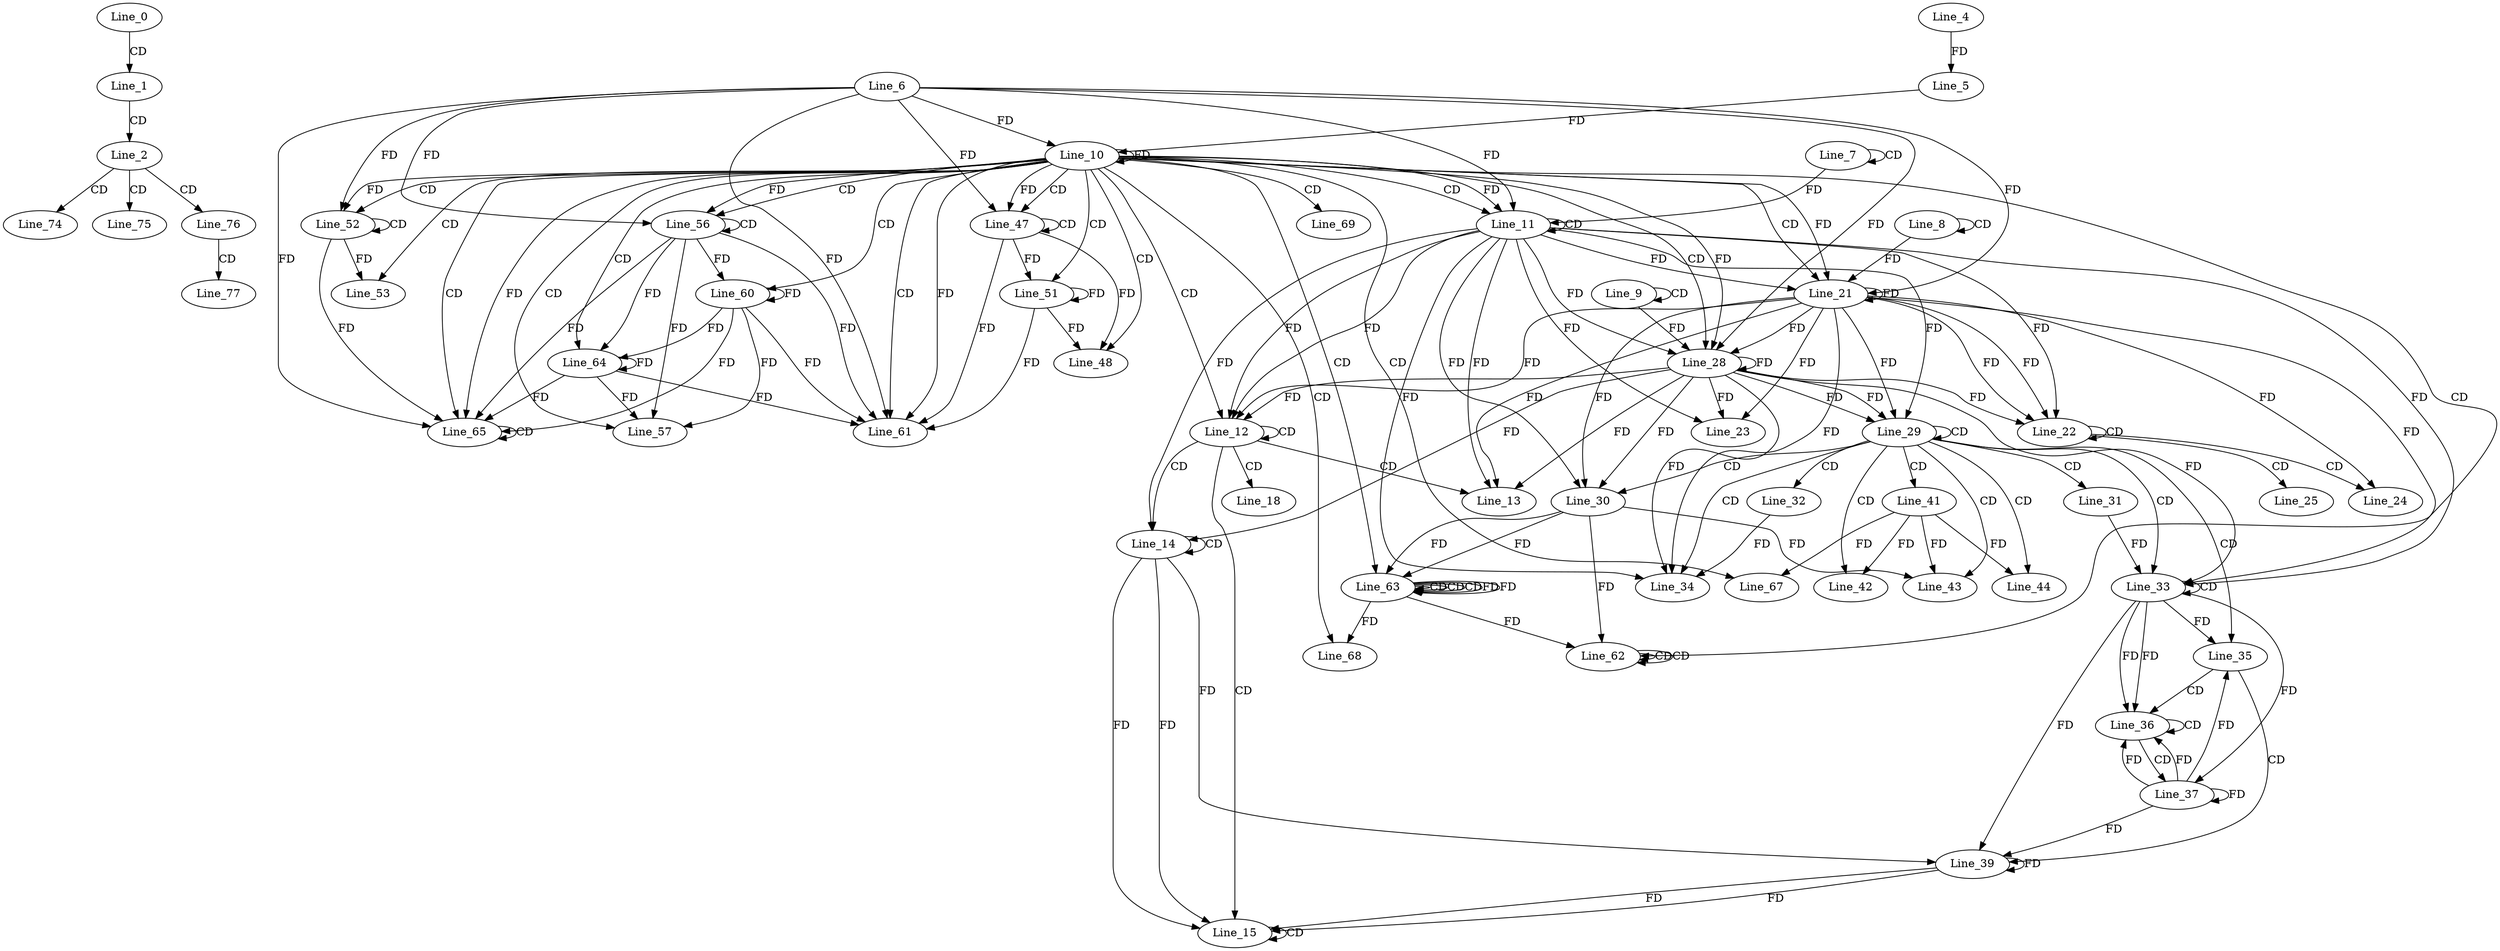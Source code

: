 digraph G {
  Line_0;
  Line_1;
  Line_2;
  Line_4;
  Line_5;
  Line_7;
  Line_7;
  Line_8;
  Line_8;
  Line_9;
  Line_9;
  Line_10;
  Line_6;
  Line_10;
  Line_5;
  Line_10;
  Line_11;
  Line_11;
  Line_12;
  Line_12;
  Line_13;
  Line_13;
  Line_14;
  Line_14;
  Line_15;
  Line_15;
  Line_18;
  Line_21;
  Line_21;
  Line_22;
  Line_22;
  Line_23;
  Line_24;
  Line_25;
  Line_28;
  Line_28;
  Line_29;
  Line_29;
  Line_30;
  Line_30;
  Line_31;
  Line_32;
  Line_33;
  Line_33;
  Line_34;
  Line_35;
  Line_35;
  Line_36;
  Line_36;
  Line_37;
  Line_37;
  Line_39;
  Line_41;
  Line_42;
  Line_43;
  Line_44;
  Line_47;
  Line_47;
  Line_48;
  Line_51;
  Line_51;
  Line_52;
  Line_52;
  Line_53;
  Line_56;
  Line_56;
  Line_57;
  Line_60;
  Line_60;
  Line_61;
  Line_62;
  Line_62;
  Line_62;
  Line_63;
  Line_63;
  Line_63;
  Line_63;
  Line_64;
  Line_64;
  Line_65;
  Line_65;
  Line_67;
  Line_68;
  Line_69;
  Line_74;
  Line_75;
  Line_76;
  Line_77;
  Line_0 -> Line_1 [ label="CD" ];
  Line_1 -> Line_2 [ label="CD" ];
  Line_4 -> Line_5 [ label="FD" ];
  Line_7 -> Line_7 [ label="CD" ];
  Line_8 -> Line_8 [ label="CD" ];
  Line_9 -> Line_9 [ label="CD" ];
  Line_10 -> Line_10 [ label="FD" ];
  Line_6 -> Line_10 [ label="FD" ];
  Line_5 -> Line_10 [ label="FD" ];
  Line_10 -> Line_11 [ label="CD" ];
  Line_11 -> Line_11 [ label="CD" ];
  Line_7 -> Line_11 [ label="FD" ];
  Line_10 -> Line_11 [ label="FD" ];
  Line_6 -> Line_11 [ label="FD" ];
  Line_10 -> Line_12 [ label="CD" ];
  Line_11 -> Line_12 [ label="FD" ];
  Line_12 -> Line_12 [ label="CD" ];
  Line_11 -> Line_12 [ label="FD" ];
  Line_12 -> Line_13 [ label="CD" ];
  Line_11 -> Line_13 [ label="FD" ];
  Line_12 -> Line_14 [ label="CD" ];
  Line_14 -> Line_14 [ label="CD" ];
  Line_11 -> Line_14 [ label="FD" ];
  Line_12 -> Line_15 [ label="CD" ];
  Line_14 -> Line_15 [ label="FD" ];
  Line_15 -> Line_15 [ label="CD" ];
  Line_14 -> Line_15 [ label="FD" ];
  Line_12 -> Line_18 [ label="CD" ];
  Line_10 -> Line_21 [ label="CD" ];
  Line_11 -> Line_21 [ label="FD" ];
  Line_21 -> Line_21 [ label="FD" ];
  Line_8 -> Line_21 [ label="FD" ];
  Line_10 -> Line_21 [ label="FD" ];
  Line_6 -> Line_21 [ label="FD" ];
  Line_21 -> Line_22 [ label="FD" ];
  Line_22 -> Line_22 [ label="CD" ];
  Line_11 -> Line_22 [ label="FD" ];
  Line_21 -> Line_22 [ label="FD" ];
  Line_11 -> Line_23 [ label="FD" ];
  Line_21 -> Line_23 [ label="FD" ];
  Line_22 -> Line_24 [ label="CD" ];
  Line_21 -> Line_24 [ label="FD" ];
  Line_22 -> Line_25 [ label="CD" ];
  Line_10 -> Line_28 [ label="CD" ];
  Line_11 -> Line_28 [ label="FD" ];
  Line_21 -> Line_28 [ label="FD" ];
  Line_28 -> Line_28 [ label="FD" ];
  Line_9 -> Line_28 [ label="FD" ];
  Line_10 -> Line_28 [ label="FD" ];
  Line_6 -> Line_28 [ label="FD" ];
  Line_28 -> Line_29 [ label="FD" ];
  Line_29 -> Line_29 [ label="CD" ];
  Line_11 -> Line_29 [ label="FD" ];
  Line_21 -> Line_29 [ label="FD" ];
  Line_28 -> Line_29 [ label="FD" ];
  Line_29 -> Line_30 [ label="CD" ];
  Line_11 -> Line_30 [ label="FD" ];
  Line_21 -> Line_30 [ label="FD" ];
  Line_28 -> Line_30 [ label="FD" ];
  Line_29 -> Line_31 [ label="CD" ];
  Line_29 -> Line_32 [ label="CD" ];
  Line_29 -> Line_33 [ label="CD" ];
  Line_33 -> Line_33 [ label="CD" ];
  Line_11 -> Line_33 [ label="FD" ];
  Line_21 -> Line_33 [ label="FD" ];
  Line_28 -> Line_33 [ label="FD" ];
  Line_31 -> Line_33 [ label="FD" ];
  Line_29 -> Line_34 [ label="CD" ];
  Line_11 -> Line_34 [ label="FD" ];
  Line_21 -> Line_34 [ label="FD" ];
  Line_28 -> Line_34 [ label="FD" ];
  Line_32 -> Line_34 [ label="FD" ];
  Line_29 -> Line_35 [ label="CD" ];
  Line_33 -> Line_35 [ label="FD" ];
  Line_35 -> Line_36 [ label="CD" ];
  Line_33 -> Line_36 [ label="FD" ];
  Line_36 -> Line_36 [ label="CD" ];
  Line_33 -> Line_36 [ label="FD" ];
  Line_36 -> Line_37 [ label="CD" ];
  Line_33 -> Line_37 [ label="FD" ];
  Line_37 -> Line_37 [ label="FD" ];
  Line_35 -> Line_39 [ label="CD" ];
  Line_14 -> Line_39 [ label="FD" ];
  Line_39 -> Line_39 [ label="FD" ];
  Line_33 -> Line_39 [ label="FD" ];
  Line_37 -> Line_39 [ label="FD" ];
  Line_29 -> Line_41 [ label="CD" ];
  Line_29 -> Line_42 [ label="CD" ];
  Line_41 -> Line_42 [ label="FD" ];
  Line_29 -> Line_43 [ label="CD" ];
  Line_41 -> Line_43 [ label="FD" ];
  Line_30 -> Line_43 [ label="FD" ];
  Line_29 -> Line_44 [ label="CD" ];
  Line_41 -> Line_44 [ label="FD" ];
  Line_10 -> Line_47 [ label="CD" ];
  Line_47 -> Line_47 [ label="CD" ];
  Line_10 -> Line_47 [ label="FD" ];
  Line_6 -> Line_47 [ label="FD" ];
  Line_10 -> Line_48 [ label="CD" ];
  Line_47 -> Line_48 [ label="FD" ];
  Line_10 -> Line_51 [ label="CD" ];
  Line_47 -> Line_51 [ label="FD" ];
  Line_51 -> Line_51 [ label="FD" ];
  Line_10 -> Line_52 [ label="CD" ];
  Line_52 -> Line_52 [ label="CD" ];
  Line_10 -> Line_52 [ label="FD" ];
  Line_6 -> Line_52 [ label="FD" ];
  Line_10 -> Line_53 [ label="CD" ];
  Line_52 -> Line_53 [ label="FD" ];
  Line_10 -> Line_56 [ label="CD" ];
  Line_56 -> Line_56 [ label="CD" ];
  Line_10 -> Line_56 [ label="FD" ];
  Line_6 -> Line_56 [ label="FD" ];
  Line_10 -> Line_57 [ label="CD" ];
  Line_56 -> Line_57 [ label="FD" ];
  Line_10 -> Line_60 [ label="CD" ];
  Line_56 -> Line_60 [ label="FD" ];
  Line_60 -> Line_60 [ label="FD" ];
  Line_10 -> Line_61 [ label="CD" ];
  Line_10 -> Line_61 [ label="FD" ];
  Line_6 -> Line_61 [ label="FD" ];
  Line_47 -> Line_61 [ label="FD" ];
  Line_51 -> Line_61 [ label="FD" ];
  Line_56 -> Line_61 [ label="FD" ];
  Line_60 -> Line_61 [ label="FD" ];
  Line_10 -> Line_62 [ label="CD" ];
  Line_62 -> Line_62 [ label="CD" ];
  Line_62 -> Line_62 [ label="CD" ];
  Line_30 -> Line_62 [ label="FD" ];
  Line_10 -> Line_63 [ label="CD" ];
  Line_63 -> Line_63 [ label="CD" ];
  Line_63 -> Line_63 [ label="CD" ];
  Line_30 -> Line_63 [ label="FD" ];
  Line_63 -> Line_63 [ label="CD" ];
  Line_30 -> Line_63 [ label="FD" ];
  Line_63 -> Line_63 [ label="FD" ];
  Line_10 -> Line_64 [ label="CD" ];
  Line_56 -> Line_64 [ label="FD" ];
  Line_60 -> Line_64 [ label="FD" ];
  Line_64 -> Line_64 [ label="FD" ];
  Line_10 -> Line_65 [ label="CD" ];
  Line_65 -> Line_65 [ label="CD" ];
  Line_10 -> Line_65 [ label="FD" ];
  Line_6 -> Line_65 [ label="FD" ];
  Line_56 -> Line_65 [ label="FD" ];
  Line_60 -> Line_65 [ label="FD" ];
  Line_64 -> Line_65 [ label="FD" ];
  Line_52 -> Line_65 [ label="FD" ];
  Line_10 -> Line_67 [ label="CD" ];
  Line_41 -> Line_67 [ label="FD" ];
  Line_10 -> Line_68 [ label="CD" ];
  Line_63 -> Line_68 [ label="FD" ];
  Line_10 -> Line_69 [ label="CD" ];
  Line_2 -> Line_74 [ label="CD" ];
  Line_2 -> Line_75 [ label="CD" ];
  Line_2 -> Line_76 [ label="CD" ];
  Line_76 -> Line_77 [ label="CD" ];
  Line_21 -> Line_12 [ label="FD" ];
  Line_28 -> Line_12 [ label="FD" ];
  Line_21 -> Line_13 [ label="FD" ];
  Line_28 -> Line_13 [ label="FD" ];
  Line_28 -> Line_14 [ label="FD" ];
  Line_39 -> Line_15 [ label="FD" ];
  Line_39 -> Line_15 [ label="FD" ];
  Line_28 -> Line_22 [ label="FD" ];
  Line_28 -> Line_23 [ label="FD" ];
  Line_37 -> Line_35 [ label="FD" ];
  Line_37 -> Line_36 [ label="FD" ];
  Line_37 -> Line_36 [ label="FD" ];
  Line_51 -> Line_48 [ label="FD" ];
  Line_60 -> Line_57 [ label="FD" ];
  Line_64 -> Line_57 [ label="FD" ];
  Line_64 -> Line_61 [ label="FD" ];
  Line_63 -> Line_62 [ label="FD" ];
  Line_63 -> Line_63 [ label="FD" ];
}
